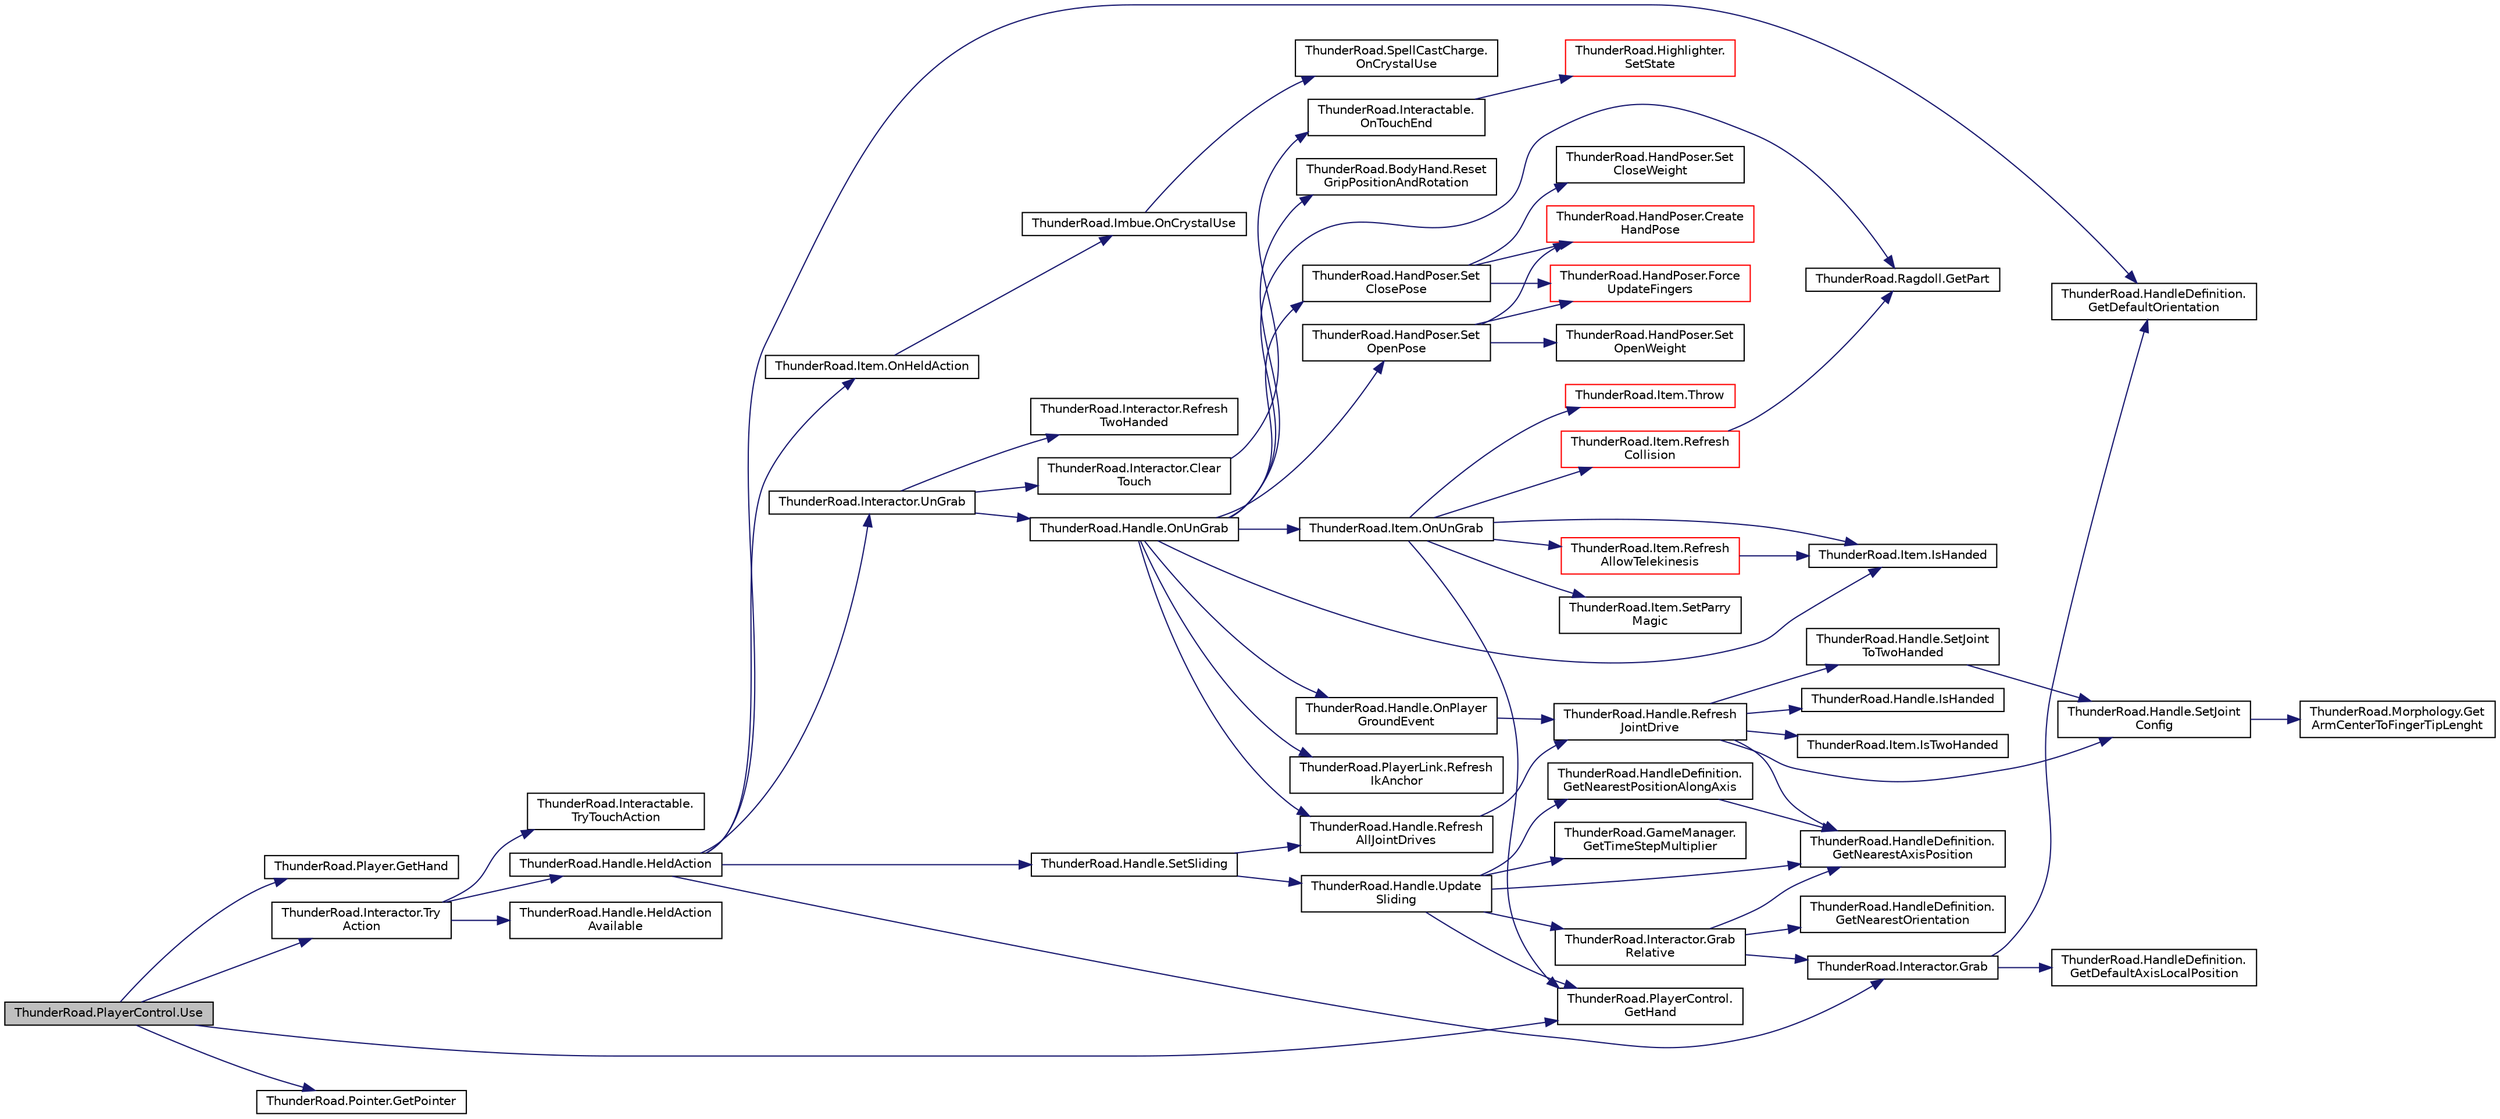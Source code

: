 digraph "ThunderRoad.PlayerControl.Use"
{
 // LATEX_PDF_SIZE
  edge [fontname="Helvetica",fontsize="10",labelfontname="Helvetica",labelfontsize="10"];
  node [fontname="Helvetica",fontsize="10",shape=record];
  rankdir="LR";
  Node1 [label="ThunderRoad.PlayerControl.Use",height=0.2,width=0.4,color="black", fillcolor="grey75", style="filled", fontcolor="black",tooltip="Uses the specified side."];
  Node1 -> Node2 [color="midnightblue",fontsize="10",style="solid",fontname="Helvetica"];
  Node2 [label="ThunderRoad.Player.GetHand",height=0.2,width=0.4,color="black", fillcolor="white", style="filled",URL="$class_thunder_road_1_1_player.html#a962a51d7c0c39e3a5f74763002d394ea",tooltip="Gets the hand."];
  Node1 -> Node3 [color="midnightblue",fontsize="10",style="solid",fontname="Helvetica"];
  Node3 [label="ThunderRoad.PlayerControl.\lGetHand",height=0.2,width=0.4,color="black", fillcolor="white", style="filled",URL="$class_thunder_road_1_1_player_control.html#a35f9d9f52e8ffc5ad4a3b3a8a18541b9",tooltip="Gets the hand."];
  Node1 -> Node4 [color="midnightblue",fontsize="10",style="solid",fontname="Helvetica"];
  Node4 [label="ThunderRoad.Pointer.GetPointer",height=0.2,width=0.4,color="black", fillcolor="white", style="filled",URL="$class_thunder_road_1_1_pointer.html#a304000b4d3e6e5b29a3799c9566e638b",tooltip="Gets the pointer."];
  Node1 -> Node5 [color="midnightblue",fontsize="10",style="solid",fontname="Helvetica"];
  Node5 [label="ThunderRoad.Interactor.Try\lAction",height=0.2,width=0.4,color="black", fillcolor="white", style="filled",URL="$class_thunder_road_1_1_interactor.html#af2e2749d4d4ae76b944ca0a85051ce00",tooltip="Tries the action."];
  Node5 -> Node6 [color="midnightblue",fontsize="10",style="solid",fontname="Helvetica"];
  Node6 [label="ThunderRoad.Handle.HeldAction",height=0.2,width=0.4,color="black", fillcolor="white", style="filled",URL="$class_thunder_road_1_1_handle.html#a323ec5bfc8a654a3dcdd1155df64feeb",tooltip="Helds the action."];
  Node6 -> Node7 [color="midnightblue",fontsize="10",style="solid",fontname="Helvetica"];
  Node7 [label="ThunderRoad.HandleDefinition.\lGetDefaultOrientation",height=0.2,width=0.4,color="black", fillcolor="white", style="filled",URL="$class_thunder_road_1_1_handle_definition.html#aa732352268d3931f2c3ce33c8e2e9cbf",tooltip="Gets the default orientation."];
  Node6 -> Node8 [color="midnightblue",fontsize="10",style="solid",fontname="Helvetica"];
  Node8 [label="ThunderRoad.Interactor.Grab",height=0.2,width=0.4,color="black", fillcolor="white", style="filled",URL="$class_thunder_road_1_1_interactor.html#a1a3eda7399356280f55b82607f02a74e",tooltip="Grabs the specified handle."];
  Node8 -> Node9 [color="midnightblue",fontsize="10",style="solid",fontname="Helvetica"];
  Node9 [label="ThunderRoad.HandleDefinition.\lGetDefaultAxisLocalPosition",height=0.2,width=0.4,color="black", fillcolor="white", style="filled",URL="$class_thunder_road_1_1_handle_definition.html#a0942db018cce7f5f765299dc1c5e3e09",tooltip="Gets the default axis local position."];
  Node8 -> Node7 [color="midnightblue",fontsize="10",style="solid",fontname="Helvetica"];
  Node6 -> Node10 [color="midnightblue",fontsize="10",style="solid",fontname="Helvetica"];
  Node10 [label="ThunderRoad.Item.OnHeldAction",height=0.2,width=0.4,color="black", fillcolor="white", style="filled",URL="$class_thunder_road_1_1_item.html#a8d6ee8615f90d2ce7bf17b6d84ce5e89",tooltip="Called when [held action]."];
  Node10 -> Node11 [color="midnightblue",fontsize="10",style="solid",fontname="Helvetica"];
  Node11 [label="ThunderRoad.Imbue.OnCrystalUse",height=0.2,width=0.4,color="black", fillcolor="white", style="filled",URL="$class_thunder_road_1_1_imbue.html#affcc8957fca0b8189402c7922a5604d0",tooltip="Called when [crystal use]."];
  Node11 -> Node12 [color="midnightblue",fontsize="10",style="solid",fontname="Helvetica"];
  Node12 [label="ThunderRoad.SpellCastCharge.\lOnCrystalUse",height=0.2,width=0.4,color="black", fillcolor="white", style="filled",URL="$class_thunder_road_1_1_spell_cast_charge.html#a5102676281582cbaa509dd9e694117b8",tooltip="Called when [crystal use]."];
  Node6 -> Node13 [color="midnightblue",fontsize="10",style="solid",fontname="Helvetica"];
  Node13 [label="ThunderRoad.Handle.SetSliding",height=0.2,width=0.4,color="black", fillcolor="white", style="filled",URL="$class_thunder_road_1_1_handle.html#aab7d15d6bd2791e428dee65ff0645d87",tooltip="Sets the sliding."];
  Node13 -> Node14 [color="midnightblue",fontsize="10",style="solid",fontname="Helvetica"];
  Node14 [label="ThunderRoad.Handle.Refresh\lAllJointDrives",height=0.2,width=0.4,color="black", fillcolor="white", style="filled",URL="$class_thunder_road_1_1_handle.html#ad1621fdf3dc9cf924f766dc222cab556",tooltip="Refreshes all joint drives."];
  Node14 -> Node15 [color="midnightblue",fontsize="10",style="solid",fontname="Helvetica"];
  Node15 [label="ThunderRoad.Handle.Refresh\lJointDrive",height=0.2,width=0.4,color="black", fillcolor="white", style="filled",URL="$class_thunder_road_1_1_handle.html#a198ca29640ae1e41a39f0fcd9791c00a",tooltip="Refreshes the joint drive."];
  Node15 -> Node16 [color="midnightblue",fontsize="10",style="solid",fontname="Helvetica"];
  Node16 [label="ThunderRoad.HandleDefinition.\lGetNearestAxisPosition",height=0.2,width=0.4,color="black", fillcolor="white", style="filled",URL="$class_thunder_road_1_1_handle_definition.html#aaecf5668b0c379d67ae0f0dabc9eb8a2",tooltip="Gets the nearest axis position."];
  Node15 -> Node17 [color="midnightblue",fontsize="10",style="solid",fontname="Helvetica"];
  Node17 [label="ThunderRoad.Handle.IsHanded",height=0.2,width=0.4,color="black", fillcolor="white", style="filled",URL="$class_thunder_road_1_1_handle.html#ad64cb9ca1c1e26afc1606d729250516a",tooltip="Determines whether this instance is handed."];
  Node15 -> Node18 [color="midnightblue",fontsize="10",style="solid",fontname="Helvetica"];
  Node18 [label="ThunderRoad.Item.IsTwoHanded",height=0.2,width=0.4,color="black", fillcolor="white", style="filled",URL="$class_thunder_road_1_1_item.html#aa71f102491e167e0878f9617ec50f22e",tooltip="Determines whether [is two handed] [the specified valid handles]."];
  Node15 -> Node19 [color="midnightblue",fontsize="10",style="solid",fontname="Helvetica"];
  Node19 [label="ThunderRoad.Handle.SetJoint\lConfig",height=0.2,width=0.4,color="black", fillcolor="white", style="filled",URL="$class_thunder_road_1_1_handle.html#af877a8b9023994e0b6f3b42365749685",tooltip="Sets the joint configuration."];
  Node19 -> Node20 [color="midnightblue",fontsize="10",style="solid",fontname="Helvetica"];
  Node20 [label="ThunderRoad.Morphology.Get\lArmCenterToFingerTipLenght",height=0.2,width=0.4,color="black", fillcolor="white", style="filled",URL="$class_thunder_road_1_1_morphology.html#a4dc479d6cf56495d577fc193e2c99cae",tooltip="Gets the arm center to finger tip lenght."];
  Node15 -> Node21 [color="midnightblue",fontsize="10",style="solid",fontname="Helvetica"];
  Node21 [label="ThunderRoad.Handle.SetJoint\lToTwoHanded",height=0.2,width=0.4,color="black", fillcolor="white", style="filled",URL="$class_thunder_road_1_1_handle.html#a50056543c9c56711ac6bb1b347ec973f",tooltip="Sets the joint to two handed."];
  Node21 -> Node19 [color="midnightblue",fontsize="10",style="solid",fontname="Helvetica"];
  Node13 -> Node22 [color="midnightblue",fontsize="10",style="solid",fontname="Helvetica"];
  Node22 [label="ThunderRoad.Handle.Update\lSliding",height=0.2,width=0.4,color="black", fillcolor="white", style="filled",URL="$class_thunder_road_1_1_handle.html#a9144b2d040743c8c11366afa5edcff95",tooltip="Updates the sliding."];
  Node22 -> Node3 [color="midnightblue",fontsize="10",style="solid",fontname="Helvetica"];
  Node22 -> Node16 [color="midnightblue",fontsize="10",style="solid",fontname="Helvetica"];
  Node22 -> Node23 [color="midnightblue",fontsize="10",style="solid",fontname="Helvetica"];
  Node23 [label="ThunderRoad.HandleDefinition.\lGetNearestPositionAlongAxis",height=0.2,width=0.4,color="black", fillcolor="white", style="filled",URL="$class_thunder_road_1_1_handle_definition.html#a4be84b1bc8db0d0812c0dc194f2e6068",tooltip="Gets the nearest position along axis."];
  Node23 -> Node16 [color="midnightblue",fontsize="10",style="solid",fontname="Helvetica"];
  Node22 -> Node24 [color="midnightblue",fontsize="10",style="solid",fontname="Helvetica"];
  Node24 [label="ThunderRoad.GameManager.\lGetTimeStepMultiplier",height=0.2,width=0.4,color="black", fillcolor="white", style="filled",URL="$class_thunder_road_1_1_game_manager.html#ab8892ec7641b97f4ed1f961c0662aea7",tooltip="Gets the time step multiplier."];
  Node22 -> Node25 [color="midnightblue",fontsize="10",style="solid",fontname="Helvetica"];
  Node25 [label="ThunderRoad.Interactor.Grab\lRelative",height=0.2,width=0.4,color="black", fillcolor="white", style="filled",URL="$class_thunder_road_1_1_interactor.html#a12a4afe40fd1fbb05b48ba5e1f366855",tooltip="Grabs the relative."];
  Node25 -> Node16 [color="midnightblue",fontsize="10",style="solid",fontname="Helvetica"];
  Node25 -> Node26 [color="midnightblue",fontsize="10",style="solid",fontname="Helvetica"];
  Node26 [label="ThunderRoad.HandleDefinition.\lGetNearestOrientation",height=0.2,width=0.4,color="black", fillcolor="white", style="filled",URL="$class_thunder_road_1_1_handle_definition.html#a8b0f387e808fe21e3d6ee9bd2cc89cba",tooltip="Gets the nearest orientation."];
  Node25 -> Node8 [color="midnightblue",fontsize="10",style="solid",fontname="Helvetica"];
  Node6 -> Node27 [color="midnightblue",fontsize="10",style="solid",fontname="Helvetica"];
  Node27 [label="ThunderRoad.Interactor.UnGrab",height=0.2,width=0.4,color="black", fillcolor="white", style="filled",URL="$class_thunder_road_1_1_interactor.html#aac5f1c05c892d8f18262b910ba75c8ae",tooltip="Uns the grab."];
  Node27 -> Node28 [color="midnightblue",fontsize="10",style="solid",fontname="Helvetica"];
  Node28 [label="ThunderRoad.Interactor.Clear\lTouch",height=0.2,width=0.4,color="black", fillcolor="white", style="filled",URL="$class_thunder_road_1_1_interactor.html#a32bff7045c10e93443547097126de42e",tooltip="Clears the touch."];
  Node28 -> Node29 [color="midnightblue",fontsize="10",style="solid",fontname="Helvetica"];
  Node29 [label="ThunderRoad.Interactable.\lOnTouchEnd",height=0.2,width=0.4,color="black", fillcolor="white", style="filled",URL="$class_thunder_road_1_1_interactable.html#a33c2f46971a169e09a6430afeee14039",tooltip="Called when [touch end]."];
  Node29 -> Node30 [color="midnightblue",fontsize="10",style="solid",fontname="Helvetica"];
  Node30 [label="ThunderRoad.Highlighter.\lSetState",height=0.2,width=0.4,color="red", fillcolor="white", style="filled",URL="$class_thunder_road_1_1_highlighter.html#aa1487a513b92c7ebb44777930e1bed55",tooltip="Sets the state."];
  Node27 -> Node36 [color="midnightblue",fontsize="10",style="solid",fontname="Helvetica"];
  Node36 [label="ThunderRoad.Handle.OnUnGrab",height=0.2,width=0.4,color="black", fillcolor="white", style="filled",URL="$class_thunder_road_1_1_handle.html#a75074ab7acb56294512dada6437cd799",tooltip="Called when [un grab]."];
  Node36 -> Node37 [color="midnightblue",fontsize="10",style="solid",fontname="Helvetica"];
  Node37 [label="ThunderRoad.Ragdoll.GetPart",height=0.2,width=0.4,color="black", fillcolor="white", style="filled",URL="$class_thunder_road_1_1_ragdoll.html#a63bb50459ca0652451c1aef3fc8155cb",tooltip="Gets the part."];
  Node36 -> Node38 [color="midnightblue",fontsize="10",style="solid",fontname="Helvetica"];
  Node38 [label="ThunderRoad.Item.IsHanded",height=0.2,width=0.4,color="black", fillcolor="white", style="filled",URL="$class_thunder_road_1_1_item.html#a3f6db977accd385918e6ac7b140e9872",tooltip="Determines whether the specified side is handed."];
  Node36 -> Node39 [color="midnightblue",fontsize="10",style="solid",fontname="Helvetica"];
  Node39 [label="ThunderRoad.Handle.OnPlayer\lGroundEvent",height=0.2,width=0.4,color="black", fillcolor="white", style="filled",URL="$class_thunder_road_1_1_handle.html#ae62c5fccfe4c2ce3a50f2e9d21963572",tooltip="Called when [player ground event]."];
  Node39 -> Node15 [color="midnightblue",fontsize="10",style="solid",fontname="Helvetica"];
  Node36 -> Node40 [color="midnightblue",fontsize="10",style="solid",fontname="Helvetica"];
  Node40 [label="ThunderRoad.Item.OnUnGrab",height=0.2,width=0.4,color="black", fillcolor="white", style="filled",URL="$class_thunder_road_1_1_item.html#a00f67a71073d5a4877cebb2ab84ee65a",tooltip="Called when [un grab]."];
  Node40 -> Node3 [color="midnightblue",fontsize="10",style="solid",fontname="Helvetica"];
  Node40 -> Node38 [color="midnightblue",fontsize="10",style="solid",fontname="Helvetica"];
  Node40 -> Node41 [color="midnightblue",fontsize="10",style="solid",fontname="Helvetica"];
  Node41 [label="ThunderRoad.Item.Refresh\lAllowTelekinesis",height=0.2,width=0.4,color="red", fillcolor="white", style="filled",URL="$class_thunder_road_1_1_item.html#acfe999b997b96e216b489d06b0e28ec2",tooltip="Refreshes the allow telekinesis."];
  Node41 -> Node38 [color="midnightblue",fontsize="10",style="solid",fontname="Helvetica"];
  Node40 -> Node44 [color="midnightblue",fontsize="10",style="solid",fontname="Helvetica"];
  Node44 [label="ThunderRoad.Item.Refresh\lCollision",height=0.2,width=0.4,color="red", fillcolor="white", style="filled",URL="$class_thunder_road_1_1_item.html#a6a4c857535cb043d56ddf774e1f7f390",tooltip="Refreshes the collision."];
  Node44 -> Node37 [color="midnightblue",fontsize="10",style="solid",fontname="Helvetica"];
  Node40 -> Node55 [color="midnightblue",fontsize="10",style="solid",fontname="Helvetica"];
  Node55 [label="ThunderRoad.Item.SetParry\lMagic",height=0.2,width=0.4,color="black", fillcolor="white", style="filled",URL="$class_thunder_road_1_1_item.html#a54f3d4cddf76935a6bb89c02cfc2aab4",tooltip="Sets the parry magic."];
  Node40 -> Node56 [color="midnightblue",fontsize="10",style="solid",fontname="Helvetica"];
  Node56 [label="ThunderRoad.Item.Throw",height=0.2,width=0.4,color="red", fillcolor="white", style="filled",URL="$class_thunder_road_1_1_item.html#a093146a18f771d8c8ad8333dab93c4f8",tooltip="Throws the specified throw multiplier."];
  Node36 -> Node14 [color="midnightblue",fontsize="10",style="solid",fontname="Helvetica"];
  Node36 -> Node57 [color="midnightblue",fontsize="10",style="solid",fontname="Helvetica"];
  Node57 [label="ThunderRoad.PlayerLink.Refresh\lIkAnchor",height=0.2,width=0.4,color="black", fillcolor="white", style="filled",URL="$class_thunder_road_1_1_player_link.html#ace8e9c4b3db1a9140f273fb5d97a8ac8",tooltip="Refreshes the ik anchor."];
  Node36 -> Node58 [color="midnightblue",fontsize="10",style="solid",fontname="Helvetica"];
  Node58 [label="ThunderRoad.BodyHand.Reset\lGripPositionAndRotation",height=0.2,width=0.4,color="black", fillcolor="white", style="filled",URL="$class_thunder_road_1_1_body_hand.html#a4d85635b5cda5094b32af5a363686c0b",tooltip="Resets the grip position and rotation."];
  Node36 -> Node59 [color="midnightblue",fontsize="10",style="solid",fontname="Helvetica"];
  Node59 [label="ThunderRoad.HandPoser.Set\lClosePose",height=0.2,width=0.4,color="black", fillcolor="white", style="filled",URL="$class_thunder_road_1_1_hand_poser.html#a343c75f2c13c6390f5dcb55278466712",tooltip="Sets the close pose."];
  Node59 -> Node60 [color="midnightblue",fontsize="10",style="solid",fontname="Helvetica"];
  Node60 [label="ThunderRoad.HandPoser.Create\lHandPose",height=0.2,width=0.4,color="red", fillcolor="white", style="filled",URL="$class_thunder_road_1_1_hand_poser.html#a14f49279567da792b5921424a61c58b6",tooltip="Creates the hand pose."];
  Node59 -> Node63 [color="midnightblue",fontsize="10",style="solid",fontname="Helvetica"];
  Node63 [label="ThunderRoad.HandPoser.Force\lUpdateFingers",height=0.2,width=0.4,color="red", fillcolor="white", style="filled",URL="$class_thunder_road_1_1_hand_poser.html#a0c1086136b39823b4fcd770426e12a2b",tooltip="Forces the update fingers."];
  Node59 -> Node70 [color="midnightblue",fontsize="10",style="solid",fontname="Helvetica"];
  Node70 [label="ThunderRoad.HandPoser.Set\lCloseWeight",height=0.2,width=0.4,color="black", fillcolor="white", style="filled",URL="$class_thunder_road_1_1_hand_poser.html#af52a8cf2bc60491f2941a73364ba258a",tooltip="Sets the close weight."];
  Node36 -> Node71 [color="midnightblue",fontsize="10",style="solid",fontname="Helvetica"];
  Node71 [label="ThunderRoad.HandPoser.Set\lOpenPose",height=0.2,width=0.4,color="black", fillcolor="white", style="filled",URL="$class_thunder_road_1_1_hand_poser.html#a3e6c4ca79e2e57ad1824711223f52c99",tooltip="Sets the open pose."];
  Node71 -> Node60 [color="midnightblue",fontsize="10",style="solid",fontname="Helvetica"];
  Node71 -> Node63 [color="midnightblue",fontsize="10",style="solid",fontname="Helvetica"];
  Node71 -> Node72 [color="midnightblue",fontsize="10",style="solid",fontname="Helvetica"];
  Node72 [label="ThunderRoad.HandPoser.Set\lOpenWeight",height=0.2,width=0.4,color="black", fillcolor="white", style="filled",URL="$class_thunder_road_1_1_hand_poser.html#ab8c2d514e77308627ec5af639158dbb8",tooltip="Sets the open weight."];
  Node27 -> Node73 [color="midnightblue",fontsize="10",style="solid",fontname="Helvetica"];
  Node73 [label="ThunderRoad.Interactor.Refresh\lTwoHanded",height=0.2,width=0.4,color="black", fillcolor="white", style="filled",URL="$class_thunder_road_1_1_interactor.html#ac449186e620c7fef417dc1cad4abaf32",tooltip="Refreshes the two handed."];
  Node5 -> Node74 [color="midnightblue",fontsize="10",style="solid",fontname="Helvetica"];
  Node74 [label="ThunderRoad.Handle.HeldAction\lAvailable",height=0.2,width=0.4,color="black", fillcolor="white", style="filled",URL="$class_thunder_road_1_1_handle.html#a4ab2a17db45f094e2f8ee2668b34a2bd",tooltip="Helds the action available."];
  Node5 -> Node75 [color="midnightblue",fontsize="10",style="solid",fontname="Helvetica"];
  Node75 [label="ThunderRoad.Interactable.\lTryTouchAction",height=0.2,width=0.4,color="black", fillcolor="white", style="filled",URL="$class_thunder_road_1_1_interactable.html#aaffe50aecc8ec7686b19fd6afef3d0d0",tooltip="Tries the touch action."];
}
